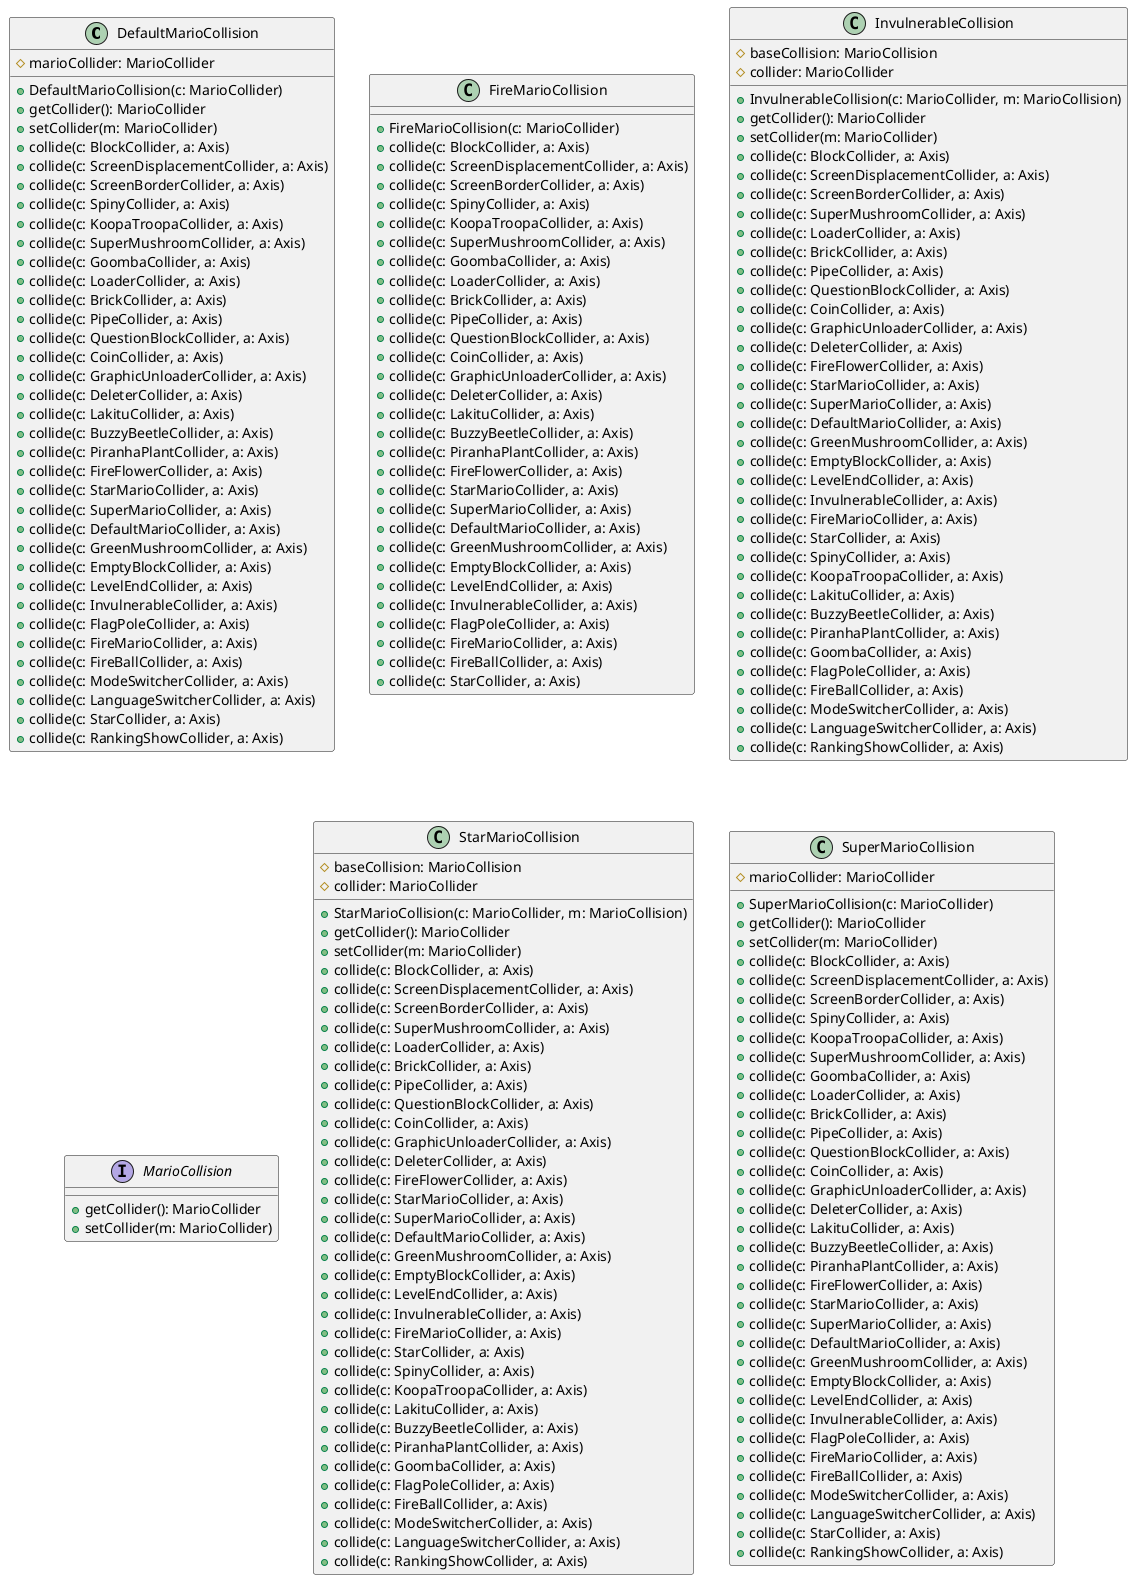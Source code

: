 @startuml
class DefaultMarioCollision {
   #marioCollider: MarioCollider
   +DefaultMarioCollision(c: MarioCollider)
   +getCollider(): MarioCollider 
   +setCollider(m: MarioCollider)
   +collide(c: BlockCollider, a: Axis)
   +collide(c: ScreenDisplacementCollider, a: Axis)
   +collide(c: ScreenBorderCollider, a: Axis)
   +collide(c: SpinyCollider, a: Axis)
   +collide(c: KoopaTroopaCollider, a: Axis)
   +collide(c: SuperMushroomCollider, a: Axis)
   +collide(c: GoombaCollider, a: Axis)
   +collide(c: LoaderCollider, a: Axis)
   +collide(c: BrickCollider, a: Axis)
   +collide(c: PipeCollider, a: Axis)
   +collide(c: QuestionBlockCollider, a: Axis)
   +collide(c: CoinCollider, a: Axis)
   +collide(c: GraphicUnloaderCollider, a: Axis)
   +collide(c: DeleterCollider, a: Axis)
   +collide(c: LakituCollider, a: Axis)
   +collide(c: BuzzyBeetleCollider, a: Axis)
   +collide(c: PiranhaPlantCollider, a: Axis)
   +collide(c: FireFlowerCollider, a: Axis)
   +collide(c: StarMarioCollider, a: Axis)
   +collide(c: SuperMarioCollider, a: Axis)
   +collide(c: DefaultMarioCollider, a: Axis)
   +collide(c: GreenMushroomCollider, a: Axis)
   +collide(c: EmptyBlockCollider, a: Axis)
   +collide(c: LevelEndCollider, a: Axis)
   +collide(c: InvulnerableCollider, a: Axis)
   +collide(c: FlagPoleCollider, a: Axis)
   +collide(c: FireMarioCollider, a: Axis)
   +collide(c: FireBallCollider, a: Axis)
   +collide(c: ModeSwitcherCollider, a: Axis)
   +collide(c: LanguageSwitcherCollider, a: Axis)
   +collide(c: StarCollider, a: Axis)
   +collide(c: RankingShowCollider, a: Axis)
}

class FireMarioCollision {
   +FireMarioCollision(c: MarioCollider)
   +collide(c: BlockCollider, a: Axis)
   +collide(c: ScreenDisplacementCollider, a: Axis)
   +collide(c: ScreenBorderCollider, a: Axis)
   +collide(c: SpinyCollider, a: Axis)
   +collide(c: KoopaTroopaCollider, a: Axis)
   +collide(c: SuperMushroomCollider, a: Axis)
   +collide(c: GoombaCollider, a: Axis)
   +collide(c: LoaderCollider, a: Axis)
   +collide(c: BrickCollider, a: Axis)
   +collide(c: PipeCollider, a: Axis)
   +collide(c: QuestionBlockCollider, a: Axis)
   +collide(c: CoinCollider, a: Axis)
   +collide(c: GraphicUnloaderCollider, a: Axis)
   +collide(c: DeleterCollider, a: Axis)
   +collide(c: LakituCollider, a: Axis)
   +collide(c: BuzzyBeetleCollider, a: Axis)
   +collide(c: PiranhaPlantCollider, a: Axis)
   +collide(c: FireFlowerCollider, a: Axis)
   +collide(c: StarMarioCollider, a: Axis)
   +collide(c: SuperMarioCollider, a: Axis)
   +collide(c: DefaultMarioCollider, a: Axis)
   +collide(c: GreenMushroomCollider, a: Axis)
   +collide(c: EmptyBlockCollider, a: Axis)
   +collide(c: LevelEndCollider, a: Axis)
   +collide(c: InvulnerableCollider, a: Axis)
   +collide(c: FlagPoleCollider, a: Axis)
   +collide(c: FireMarioCollider, a: Axis)
   +collide(c: FireBallCollider, a: Axis)
   +collide(c: StarCollider, a: Axis)
}

class InvulnerableCollision {
   #baseCollision: MarioCollision
   #collider: MarioCollider
   +InvulnerableCollision(c: MarioCollider, m: MarioCollision)
   +getCollider(): MarioCollider 
   +setCollider(m: MarioCollider)
   +collide(c: BlockCollider, a: Axis)
   +collide(c: ScreenDisplacementCollider, a: Axis)
   +collide(c: ScreenBorderCollider, a: Axis)
   +collide(c: SuperMushroomCollider, a: Axis)
   +collide(c: LoaderCollider, a: Axis)
   +collide(c: BrickCollider, a: Axis)
   +collide(c: PipeCollider, a: Axis)
   +collide(c: QuestionBlockCollider, a: Axis)
   +collide(c: CoinCollider, a: Axis)
   +collide(c: GraphicUnloaderCollider, a: Axis)
   +collide(c: DeleterCollider, a: Axis)
   +collide(c: FireFlowerCollider, a: Axis)
   +collide(c: StarMarioCollider, a: Axis)
   +collide(c: SuperMarioCollider, a: Axis)
   +collide(c: DefaultMarioCollider, a: Axis)
   +collide(c: GreenMushroomCollider, a: Axis)
   +collide(c: EmptyBlockCollider, a: Axis)
   +collide(c: LevelEndCollider, a: Axis)
   +collide(c: InvulnerableCollider, a: Axis)
   +collide(c: FireMarioCollider, a: Axis)
   +collide(c: StarCollider, a: Axis)
   +collide(c: SpinyCollider, a: Axis)
   +collide(c: KoopaTroopaCollider, a: Axis)
   +collide(c: LakituCollider, a: Axis)
   +collide(c: BuzzyBeetleCollider, a: Axis)
   +collide(c: PiranhaPlantCollider, a: Axis)
   +collide(c: GoombaCollider, a: Axis)
   +collide(c: FlagPoleCollider, a: Axis)
   +collide(c: FireBallCollider, a: Axis)
   +collide(c: ModeSwitcherCollider, a: Axis)
   +collide(c: LanguageSwitcherCollider, a: Axis)
   +collide(c: RankingShowCollider, a: Axis)
}

interface MarioCollision {
   +getCollider(): MarioCollider 
   +setCollider(m: MarioCollider)
}

class StarMarioCollision {
   #baseCollision: MarioCollision
   #collider: MarioCollider
   +StarMarioCollision(c: MarioCollider, m: MarioCollision)
   +getCollider(): MarioCollider 
   +setCollider(m: MarioCollider)
   +collide(c: BlockCollider, a: Axis)
   +collide(c: ScreenDisplacementCollider, a: Axis)
   +collide(c: ScreenBorderCollider, a: Axis)
   +collide(c: SuperMushroomCollider, a: Axis)
   +collide(c: LoaderCollider, a: Axis)
   +collide(c: BrickCollider, a: Axis)
   +collide(c: PipeCollider, a: Axis)
   +collide(c: QuestionBlockCollider, a: Axis)
   +collide(c: CoinCollider, a: Axis)
   +collide(c: GraphicUnloaderCollider, a: Axis)
   +collide(c: DeleterCollider, a: Axis)
   +collide(c: FireFlowerCollider, a: Axis)
   +collide(c: StarMarioCollider, a: Axis)
   +collide(c: SuperMarioCollider, a: Axis)
   +collide(c: DefaultMarioCollider, a: Axis)
   +collide(c: GreenMushroomCollider, a: Axis)
   +collide(c: EmptyBlockCollider, a: Axis)
   +collide(c: LevelEndCollider, a: Axis)
   +collide(c: InvulnerableCollider, a: Axis)
   +collide(c: FireMarioCollider, a: Axis)
   +collide(c: StarCollider, a: Axis)
   +collide(c: SpinyCollider, a: Axis)
   +collide(c: KoopaTroopaCollider, a: Axis)
   +collide(c: LakituCollider, a: Axis)
   +collide(c: BuzzyBeetleCollider, a: Axis)
   +collide(c: PiranhaPlantCollider, a: Axis)
   +collide(c: GoombaCollider, a: Axis)
   +collide(c: FlagPoleCollider, a: Axis)
   +collide(c: FireBallCollider, a: Axis)
   +collide(c: ModeSwitcherCollider, a: Axis)
   +collide(c: LanguageSwitcherCollider, a: Axis)
   +collide(c: RankingShowCollider, a: Axis)
}

class SuperMarioCollision {
   #marioCollider: MarioCollider
   +SuperMarioCollision(c: MarioCollider)
   +getCollider(): MarioCollider 
   +setCollider(m: MarioCollider)
   +collide(c: BlockCollider, a: Axis)
   +collide(c: ScreenDisplacementCollider, a: Axis)
   +collide(c: ScreenBorderCollider, a: Axis)
   +collide(c: SpinyCollider, a: Axis)
   +collide(c: KoopaTroopaCollider, a: Axis)
   +collide(c: SuperMushroomCollider, a: Axis)
   +collide(c: GoombaCollider, a: Axis)
   +collide(c: LoaderCollider, a: Axis)
   +collide(c: BrickCollider, a: Axis)
   +collide(c: PipeCollider, a: Axis)
   +collide(c: QuestionBlockCollider, a: Axis)
   +collide(c: CoinCollider, a: Axis)
   +collide(c: GraphicUnloaderCollider, a: Axis)
   +collide(c: DeleterCollider, a: Axis)
   +collide(c: LakituCollider, a: Axis)
   +collide(c: BuzzyBeetleCollider, a: Axis)
   +collide(c: PiranhaPlantCollider, a: Axis)
   +collide(c: FireFlowerCollider, a: Axis)
   +collide(c: StarMarioCollider, a: Axis)
   +collide(c: SuperMarioCollider, a: Axis)
   +collide(c: DefaultMarioCollider, a: Axis)
   +collide(c: GreenMushroomCollider, a: Axis)
   +collide(c: EmptyBlockCollider, a: Axis)
   +collide(c: LevelEndCollider, a: Axis)
   +collide(c: InvulnerableCollider, a: Axis)
   +collide(c: FlagPoleCollider, a: Axis)
   +collide(c: FireMarioCollider, a: Axis)
   +collide(c: FireBallCollider, a: Axis)
   +collide(c: ModeSwitcherCollider, a: Axis)
   +collide(c: LanguageSwitcherCollider, a: Axis)
   +collide(c: StarCollider, a: Axis)
   +collide(c: RankingShowCollider, a: Axis)
}

@enduml
